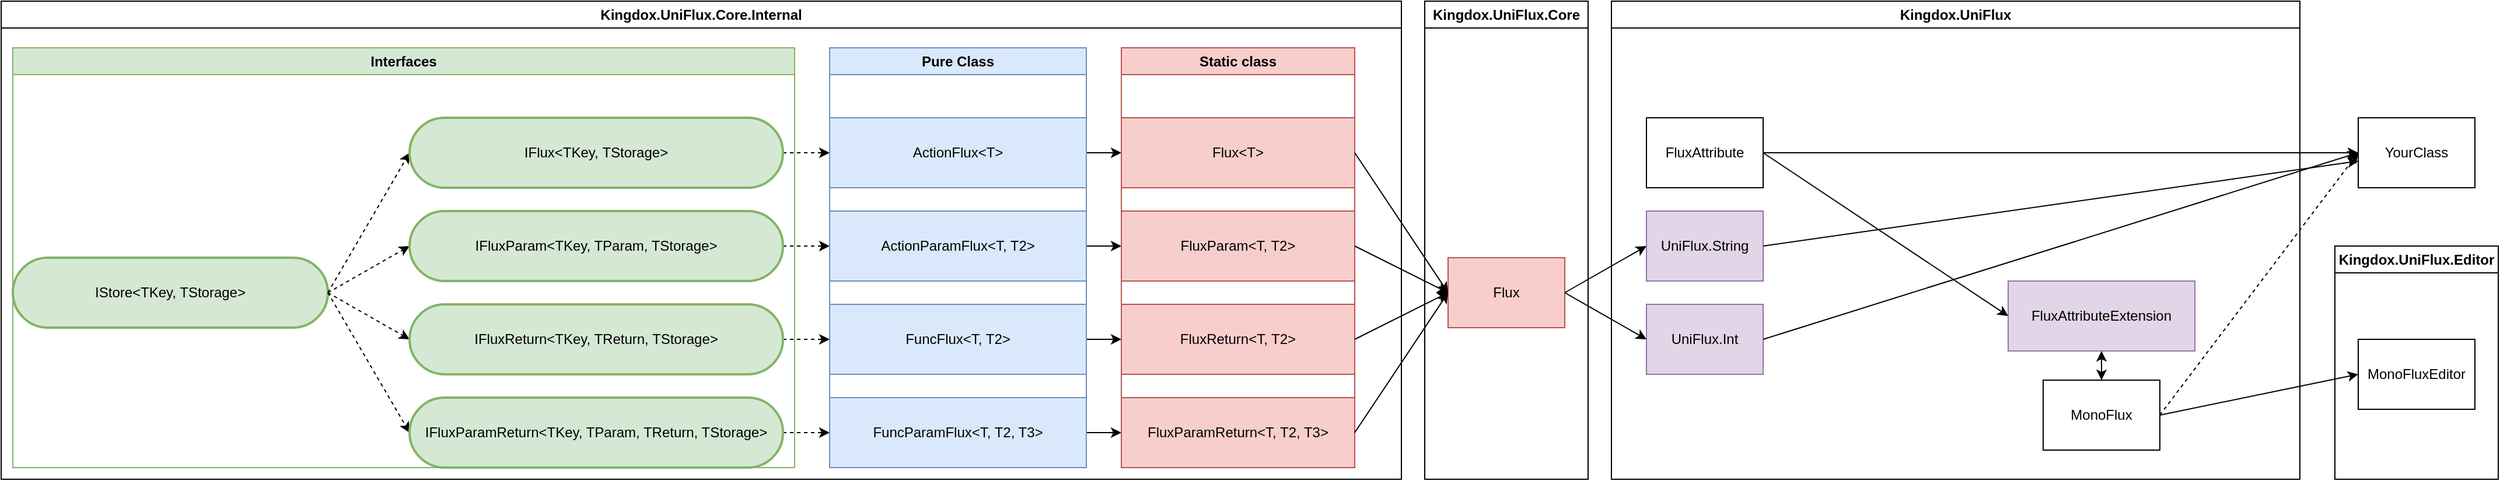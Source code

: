 <mxfile version="21.1.4" type="device">
  <diagram name="Page-1" id="AjHuZd5Q-5fPtrFU9uvx">
    <mxGraphModel dx="1493" dy="886" grid="1" gridSize="10" guides="1" tooltips="1" connect="1" arrows="1" fold="1" page="1" pageScale="1" pageWidth="850" pageHeight="1100" math="0" shadow="0">
      <root>
        <mxCell id="0" />
        <mxCell id="1" parent="0" />
        <mxCell id="zPwvJVCRFNVAX5RxwrGX-16" value="" style="edgeStyle=orthogonalEdgeStyle;rounded=0;orthogonalLoop=1;jettySize=auto;html=1;dashed=1;" parent="1" source="zPwvJVCRFNVAX5RxwrGX-7" target="zPwvJVCRFNVAX5RxwrGX-12" edge="1">
          <mxGeometry relative="1" as="geometry" />
        </mxCell>
        <mxCell id="zPwvJVCRFNVAX5RxwrGX-17" value="" style="edgeStyle=orthogonalEdgeStyle;rounded=0;orthogonalLoop=1;jettySize=auto;html=1;dashed=1;" parent="1" source="zPwvJVCRFNVAX5RxwrGX-8" target="zPwvJVCRFNVAX5RxwrGX-13" edge="1">
          <mxGeometry relative="1" as="geometry" />
        </mxCell>
        <mxCell id="zPwvJVCRFNVAX5RxwrGX-18" value="" style="edgeStyle=orthogonalEdgeStyle;rounded=0;orthogonalLoop=1;jettySize=auto;html=1;dashed=1;" parent="1" source="zPwvJVCRFNVAX5RxwrGX-9" target="zPwvJVCRFNVAX5RxwrGX-14" edge="1">
          <mxGeometry relative="1" as="geometry" />
        </mxCell>
        <mxCell id="zPwvJVCRFNVAX5RxwrGX-19" value="" style="edgeStyle=orthogonalEdgeStyle;rounded=0;orthogonalLoop=1;jettySize=auto;html=1;dashed=1;" parent="1" source="zPwvJVCRFNVAX5RxwrGX-10" target="zPwvJVCRFNVAX5RxwrGX-15" edge="1">
          <mxGeometry relative="1" as="geometry" />
        </mxCell>
        <mxCell id="zPwvJVCRFNVAX5RxwrGX-56" style="rounded=0;orthogonalLoop=1;jettySize=auto;html=1;entryX=0;entryY=0.5;entryDx=0;entryDy=0;exitX=1;exitY=0.5;exitDx=0;exitDy=0;" parent="1" source="zPwvJVCRFNVAX5RxwrGX-12" target="zPwvJVCRFNVAX5RxwrGX-4" edge="1">
          <mxGeometry relative="1" as="geometry" />
        </mxCell>
        <mxCell id="zPwvJVCRFNVAX5RxwrGX-12" value="ActionFlux&amp;lt;T&amp;gt;" style="rounded=1;whiteSpace=wrap;html=1;fillColor=#dae8fc;strokeColor=#6c8ebf;glass=0;shadow=0;arcSize=0;" parent="1" vertex="1">
          <mxGeometry x="740" y="140" width="220" height="60" as="geometry" />
        </mxCell>
        <mxCell id="zPwvJVCRFNVAX5RxwrGX-13" value="ActionParamFlux&amp;lt;T, T2&amp;gt;" style="rounded=0;whiteSpace=wrap;html=1;fillColor=#dae8fc;strokeColor=#6c8ebf;" parent="1" vertex="1">
          <mxGeometry x="740" y="220" width="220" height="60" as="geometry" />
        </mxCell>
        <mxCell id="zPwvJVCRFNVAX5RxwrGX-14" value="FuncFlux&amp;lt;T, T2&amp;gt;" style="rounded=0;whiteSpace=wrap;html=1;fillColor=#dae8fc;strokeColor=#6c8ebf;" parent="1" vertex="1">
          <mxGeometry x="740" y="300" width="220" height="60" as="geometry" />
        </mxCell>
        <mxCell id="zPwvJVCRFNVAX5RxwrGX-15" value="FuncParamFlux&amp;lt;T, T2, T3&amp;gt;" style="rounded=0;whiteSpace=wrap;html=1;fillColor=#dae8fc;strokeColor=#6c8ebf;" parent="1" vertex="1">
          <mxGeometry x="740" y="380" width="220" height="60" as="geometry" />
        </mxCell>
        <mxCell id="zPwvJVCRFNVAX5RxwrGX-59" value="" style="edgeStyle=none;orthogonalLoop=1;jettySize=auto;html=1;rounded=0;exitX=1;exitY=0.5;exitDx=0;exitDy=0;entryX=0;entryY=0.5;entryDx=0;entryDy=0;" parent="1" source="zPwvJVCRFNVAX5RxwrGX-13" target="zPwvJVCRFNVAX5RxwrGX-5" edge="1">
          <mxGeometry width="80" relative="1" as="geometry">
            <mxPoint x="1260" y="300" as="sourcePoint" />
            <mxPoint x="1340" y="300" as="targetPoint" />
            <Array as="points" />
          </mxGeometry>
        </mxCell>
        <mxCell id="zPwvJVCRFNVAX5RxwrGX-60" value="" style="edgeStyle=none;orthogonalLoop=1;jettySize=auto;html=1;rounded=0;exitX=1;exitY=0.5;exitDx=0;exitDy=0;entryX=0;entryY=0.5;entryDx=0;entryDy=0;" parent="1" source="zPwvJVCRFNVAX5RxwrGX-14" target="6YCAd8FIzps4Sk24OiGi-20" edge="1">
          <mxGeometry width="80" relative="1" as="geometry">
            <mxPoint x="1030" y="500" as="sourcePoint" />
            <mxPoint x="1110" y="500" as="targetPoint" />
            <Array as="points" />
          </mxGeometry>
        </mxCell>
        <mxCell id="zPwvJVCRFNVAX5RxwrGX-61" value="" style="edgeStyle=none;orthogonalLoop=1;jettySize=auto;html=1;rounded=0;exitX=1;exitY=0.5;exitDx=0;exitDy=0;entryX=0;entryY=0.5;entryDx=0;entryDy=0;" parent="1" source="zPwvJVCRFNVAX5RxwrGX-15" target="zPwvJVCRFNVAX5RxwrGX-6" edge="1">
          <mxGeometry width="80" relative="1" as="geometry">
            <mxPoint x="1150" y="450" as="sourcePoint" />
            <mxPoint x="1230" y="450" as="targetPoint" />
            <Array as="points" />
          </mxGeometry>
        </mxCell>
        <mxCell id="zPwvJVCRFNVAX5RxwrGX-62" value="Pure Class" style="swimlane;whiteSpace=wrap;html=1;fillColor=#dae8fc;strokeColor=#6c8ebf;" parent="1" vertex="1">
          <mxGeometry x="740" y="80" width="220" height="360" as="geometry" />
        </mxCell>
        <mxCell id="zPwvJVCRFNVAX5RxwrGX-63" value="Interfaces" style="swimlane;whiteSpace=wrap;html=1;fillColor=#d5e8d4;strokeColor=#82b366;" parent="1" vertex="1">
          <mxGeometry x="40" y="80" width="670" height="360" as="geometry" />
        </mxCell>
        <mxCell id="6YCAd8FIzps4Sk24OiGi-3" value="IStore&amp;lt;TKey, TStorage&lt;span style=&quot;background-color: initial;&quot;&gt;&amp;gt;&lt;/span&gt;" style="rounded=1;whiteSpace=wrap;html=1;glass=0;shadow=0;fillColor=#d5e8d4;strokeColor=#82b366;fillStyle=auto;strokeWidth=2;perimeterSpacing=0;arcSize=50;" vertex="1" parent="zPwvJVCRFNVAX5RxwrGX-63">
          <mxGeometry y="180" width="270" height="60" as="geometry" />
        </mxCell>
        <mxCell id="6YCAd8FIzps4Sk24OiGi-6" value="" style="edgeStyle=none;orthogonalLoop=1;jettySize=auto;html=1;rounded=0;exitX=1;exitY=0.5;exitDx=0;exitDy=0;entryX=0;entryY=0.5;entryDx=0;entryDy=0;dashed=1;" edge="1" parent="1" source="6YCAd8FIzps4Sk24OiGi-3" target="zPwvJVCRFNVAX5RxwrGX-10">
          <mxGeometry width="80" relative="1" as="geometry">
            <mxPoint x="490" y="510" as="sourcePoint" />
            <mxPoint x="570" y="510" as="targetPoint" />
            <Array as="points" />
          </mxGeometry>
        </mxCell>
        <mxCell id="6YCAd8FIzps4Sk24OiGi-7" value="" style="edgeStyle=none;orthogonalLoop=1;jettySize=auto;html=1;rounded=0;exitX=1;exitY=0.5;exitDx=0;exitDy=0;entryX=0;entryY=0.5;entryDx=0;entryDy=0;dashed=1;" edge="1" parent="1" source="6YCAd8FIzps4Sk24OiGi-3" target="zPwvJVCRFNVAX5RxwrGX-9">
          <mxGeometry width="80" relative="1" as="geometry">
            <mxPoint x="500" y="510" as="sourcePoint" />
            <mxPoint x="580" y="510" as="targetPoint" />
            <Array as="points" />
          </mxGeometry>
        </mxCell>
        <mxCell id="6YCAd8FIzps4Sk24OiGi-8" value="" style="edgeStyle=none;orthogonalLoop=1;jettySize=auto;html=1;rounded=0;exitX=1;exitY=0.5;exitDx=0;exitDy=0;entryX=0;entryY=0.5;entryDx=0;entryDy=0;dashed=1;" edge="1" parent="1" source="6YCAd8FIzps4Sk24OiGi-3" target="zPwvJVCRFNVAX5RxwrGX-8">
          <mxGeometry width="80" relative="1" as="geometry">
            <mxPoint x="590" y="640" as="sourcePoint" />
            <mxPoint x="670" y="640" as="targetPoint" />
            <Array as="points" />
          </mxGeometry>
        </mxCell>
        <mxCell id="6YCAd8FIzps4Sk24OiGi-9" value="" style="edgeStyle=none;orthogonalLoop=1;jettySize=auto;html=1;rounded=0;exitX=1;exitY=0.5;exitDx=0;exitDy=0;entryX=0;entryY=0.5;entryDx=0;entryDy=0;dashed=1;" edge="1" parent="1" source="6YCAd8FIzps4Sk24OiGi-3" target="zPwvJVCRFNVAX5RxwrGX-7">
          <mxGeometry width="80" relative="1" as="geometry">
            <mxPoint x="470" y="500" as="sourcePoint" />
            <mxPoint x="550" y="500" as="targetPoint" />
            <Array as="points" />
          </mxGeometry>
        </mxCell>
        <mxCell id="6YCAd8FIzps4Sk24OiGi-17" value="Kingdox.UniFlux.Core.Internal" style="swimlane;whiteSpace=wrap;html=1;" vertex="1" parent="1">
          <mxGeometry x="30" y="40" width="1200" height="410" as="geometry" />
        </mxCell>
        <mxCell id="zPwvJVCRFNVAX5RxwrGX-7" value="IFlux&amp;lt;TKey&lt;span style=&quot;background-color: initial;&quot;&gt;,&amp;nbsp;&lt;/span&gt;&lt;span style=&quot;background-color: initial;&quot;&gt;TStorage&lt;/span&gt;&lt;span style=&quot;background-color: initial;&quot;&gt;&amp;gt;&lt;/span&gt;" style="rounded=1;whiteSpace=wrap;html=1;glass=0;shadow=0;fillColor=#d5e8d4;strokeColor=#82b366;fillStyle=auto;strokeWidth=2;perimeterSpacing=0;arcSize=50;" parent="6YCAd8FIzps4Sk24OiGi-17" vertex="1">
          <mxGeometry x="350" y="100" width="320" height="60" as="geometry" />
        </mxCell>
        <mxCell id="zPwvJVCRFNVAX5RxwrGX-8" value="IFluxParam&amp;lt;TKey, TParam, TStorage&amp;gt;" style="rounded=1;whiteSpace=wrap;html=1;glass=0;shadow=0;fillColor=#d5e8d4;strokeColor=#82b366;fillStyle=auto;strokeWidth=2;perimeterSpacing=0;arcSize=50;" parent="6YCAd8FIzps4Sk24OiGi-17" vertex="1">
          <mxGeometry x="350" y="180" width="320" height="60" as="geometry" />
        </mxCell>
        <mxCell id="zPwvJVCRFNVAX5RxwrGX-9" value="IFluxReturn&amp;lt;TKey, TReturn, TStorage&amp;gt;" style="rounded=1;whiteSpace=wrap;html=1;glass=0;shadow=0;fillColor=#d5e8d4;strokeColor=#82b366;fillStyle=auto;strokeWidth=2;perimeterSpacing=0;arcSize=50;" parent="6YCAd8FIzps4Sk24OiGi-17" vertex="1">
          <mxGeometry x="350" y="260" width="320" height="60" as="geometry" />
        </mxCell>
        <mxCell id="zPwvJVCRFNVAX5RxwrGX-10" value="IFluxParamReturn&amp;lt;TKey, TParam, TReturn, TStorage&amp;gt;" style="rounded=1;whiteSpace=wrap;html=1;glass=0;shadow=0;fillColor=#d5e8d4;strokeColor=#82b366;fillStyle=auto;strokeWidth=2;perimeterSpacing=0;arcSize=50;" parent="6YCAd8FIzps4Sk24OiGi-17" vertex="1">
          <mxGeometry x="350" y="340" width="320" height="60" as="geometry" />
        </mxCell>
        <mxCell id="6YCAd8FIzps4Sk24OiGi-21" value="Static class" style="swimlane;whiteSpace=wrap;html=1;fillColor=#f8cecc;strokeColor=#b85450;" vertex="1" parent="6YCAd8FIzps4Sk24OiGi-17">
          <mxGeometry x="960" y="40" width="200" height="360" as="geometry" />
        </mxCell>
        <mxCell id="zPwvJVCRFNVAX5RxwrGX-4" value="Flux&amp;lt;T&amp;gt;" style="rounded=0;whiteSpace=wrap;html=1;fillColor=#f8cecc;strokeColor=#b85450;" parent="6YCAd8FIzps4Sk24OiGi-21" vertex="1">
          <mxGeometry y="60" width="200" height="60" as="geometry" />
        </mxCell>
        <mxCell id="zPwvJVCRFNVAX5RxwrGX-5" value="FluxParam&amp;lt;T, T2&amp;gt;" style="rounded=0;whiteSpace=wrap;html=1;fillColor=#f8cecc;strokeColor=#b85450;" parent="6YCAd8FIzps4Sk24OiGi-21" vertex="1">
          <mxGeometry y="140" width="200" height="60" as="geometry" />
        </mxCell>
        <mxCell id="zPwvJVCRFNVAX5RxwrGX-6" value="FluxParamReturn&amp;lt;T, T2, T3&amp;gt;" style="rounded=0;whiteSpace=wrap;html=1;fillColor=#f8cecc;strokeColor=#b85450;" parent="6YCAd8FIzps4Sk24OiGi-21" vertex="1">
          <mxGeometry y="300" width="200" height="60" as="geometry" />
        </mxCell>
        <mxCell id="6YCAd8FIzps4Sk24OiGi-20" value="FluxReturn&amp;lt;T, T2&amp;gt;" style="rounded=0;whiteSpace=wrap;html=1;fillColor=#f8cecc;strokeColor=#b85450;" vertex="1" parent="6YCAd8FIzps4Sk24OiGi-21">
          <mxGeometry y="220" width="200" height="60" as="geometry" />
        </mxCell>
        <mxCell id="6YCAd8FIzps4Sk24OiGi-18" value="Kingdox.UniFlux.Core" style="swimlane;whiteSpace=wrap;html=1;" vertex="1" parent="1">
          <mxGeometry x="1250" y="40" width="140" height="410" as="geometry" />
        </mxCell>
        <mxCell id="6YCAd8FIzps4Sk24OiGi-22" value="Flux" style="rounded=0;whiteSpace=wrap;html=1;fillColor=#f8cecc;strokeColor=#b85450;" vertex="1" parent="6YCAd8FIzps4Sk24OiGi-18">
          <mxGeometry x="20" y="220" width="100" height="60" as="geometry" />
        </mxCell>
        <mxCell id="6YCAd8FIzps4Sk24OiGi-19" value="Kingdox.UniFlux" style="swimlane;whiteSpace=wrap;html=1;" vertex="1" parent="1">
          <mxGeometry x="1410" y="40" width="590" height="410" as="geometry" />
        </mxCell>
        <mxCell id="6YCAd8FIzps4Sk24OiGi-29" value="MonoFlux" style="rounded=0;whiteSpace=wrap;html=1;" vertex="1" parent="6YCAd8FIzps4Sk24OiGi-19">
          <mxGeometry x="370" y="325" width="100" height="60" as="geometry" />
        </mxCell>
        <mxCell id="6YCAd8FIzps4Sk24OiGi-35" value="FluxAttribute" style="rounded=0;whiteSpace=wrap;html=1;" vertex="1" parent="6YCAd8FIzps4Sk24OiGi-19">
          <mxGeometry x="30" y="100" width="100" height="60" as="geometry" />
        </mxCell>
        <mxCell id="6YCAd8FIzps4Sk24OiGi-38" value="" style="edgeStyle=none;orthogonalLoop=1;jettySize=auto;html=1;rounded=0;startArrow=classic;startFill=1;" edge="1" parent="6YCAd8FIzps4Sk24OiGi-19" source="6YCAd8FIzps4Sk24OiGi-31" target="6YCAd8FIzps4Sk24OiGi-29">
          <mxGeometry width="80" relative="1" as="geometry">
            <mxPoint x="380" y="265" as="sourcePoint" />
            <mxPoint x="460" y="265" as="targetPoint" />
            <Array as="points" />
          </mxGeometry>
        </mxCell>
        <mxCell id="6YCAd8FIzps4Sk24OiGi-39" value="" style="edgeStyle=none;orthogonalLoop=1;jettySize=auto;html=1;rounded=0;entryX=0;entryY=0.5;entryDx=0;entryDy=0;exitX=1;exitY=0.5;exitDx=0;exitDy=0;" edge="1" parent="6YCAd8FIzps4Sk24OiGi-19" source="6YCAd8FIzps4Sk24OiGi-35" target="6YCAd8FIzps4Sk24OiGi-31">
          <mxGeometry width="80" relative="1" as="geometry">
            <mxPoint x="240" y="240" as="sourcePoint" />
            <mxPoint x="400" y="200" as="targetPoint" />
            <Array as="points" />
          </mxGeometry>
        </mxCell>
        <mxCell id="6YCAd8FIzps4Sk24OiGi-31" value="FluxAttributeExtension" style="rounded=0;whiteSpace=wrap;html=1;fillColor=#e1d5e7;strokeColor=#9673a6;" vertex="1" parent="6YCAd8FIzps4Sk24OiGi-19">
          <mxGeometry x="340" y="240" width="160" height="60" as="geometry" />
        </mxCell>
        <mxCell id="6YCAd8FIzps4Sk24OiGi-27" value="UniFlux.String" style="rounded=0;whiteSpace=wrap;html=1;fillColor=#e1d5e7;strokeColor=#9673a6;" vertex="1" parent="6YCAd8FIzps4Sk24OiGi-19">
          <mxGeometry x="30" y="180" width="100" height="60" as="geometry" />
        </mxCell>
        <mxCell id="6YCAd8FIzps4Sk24OiGi-28" value="UniFlux.Int" style="rounded=0;whiteSpace=wrap;html=1;fillColor=#e1d5e7;strokeColor=#9673a6;" vertex="1" parent="6YCAd8FIzps4Sk24OiGi-19">
          <mxGeometry x="30" y="260" width="100" height="60" as="geometry" />
        </mxCell>
        <mxCell id="6YCAd8FIzps4Sk24OiGi-23" value="" style="edgeStyle=none;orthogonalLoop=1;jettySize=auto;html=1;rounded=0;exitX=1;exitY=0.5;exitDx=0;exitDy=0;entryX=0;entryY=0.5;entryDx=0;entryDy=0;" edge="1" parent="1" source="zPwvJVCRFNVAX5RxwrGX-4" target="6YCAd8FIzps4Sk24OiGi-22">
          <mxGeometry width="80" relative="1" as="geometry">
            <mxPoint x="1160" y="520" as="sourcePoint" />
            <mxPoint x="1240" y="520" as="targetPoint" />
            <Array as="points" />
          </mxGeometry>
        </mxCell>
        <mxCell id="6YCAd8FIzps4Sk24OiGi-24" value="" style="edgeStyle=none;orthogonalLoop=1;jettySize=auto;html=1;rounded=0;exitX=1;exitY=0.5;exitDx=0;exitDy=0;entryX=0;entryY=0.5;entryDx=0;entryDy=0;" edge="1" parent="1" source="zPwvJVCRFNVAX5RxwrGX-5" target="6YCAd8FIzps4Sk24OiGi-22">
          <mxGeometry width="80" relative="1" as="geometry">
            <mxPoint x="1200" y="500" as="sourcePoint" />
            <mxPoint x="1280" y="500" as="targetPoint" />
            <Array as="points" />
          </mxGeometry>
        </mxCell>
        <mxCell id="6YCAd8FIzps4Sk24OiGi-25" value="" style="edgeStyle=none;orthogonalLoop=1;jettySize=auto;html=1;rounded=0;exitX=1;exitY=0.5;exitDx=0;exitDy=0;entryX=0;entryY=0.5;entryDx=0;entryDy=0;" edge="1" parent="1" source="6YCAd8FIzps4Sk24OiGi-20" target="6YCAd8FIzps4Sk24OiGi-22">
          <mxGeometry width="80" relative="1" as="geometry">
            <mxPoint x="1180" y="520" as="sourcePoint" />
            <mxPoint x="1260" y="520" as="targetPoint" />
            <Array as="points" />
          </mxGeometry>
        </mxCell>
        <mxCell id="6YCAd8FIzps4Sk24OiGi-26" value="" style="edgeStyle=none;orthogonalLoop=1;jettySize=auto;html=1;rounded=0;exitX=1;exitY=0.5;exitDx=0;exitDy=0;entryX=0;entryY=0.5;entryDx=0;entryDy=0;" edge="1" parent="1" source="zPwvJVCRFNVAX5RxwrGX-6" target="6YCAd8FIzps4Sk24OiGi-22">
          <mxGeometry width="80" relative="1" as="geometry">
            <mxPoint x="1180" y="540" as="sourcePoint" />
            <mxPoint x="1260" y="540" as="targetPoint" />
            <Array as="points" />
          </mxGeometry>
        </mxCell>
        <mxCell id="6YCAd8FIzps4Sk24OiGi-32" value="" style="edgeStyle=none;orthogonalLoop=1;jettySize=auto;html=1;rounded=0;exitX=1;exitY=0.5;exitDx=0;exitDy=0;entryX=0;entryY=0.5;entryDx=0;entryDy=0;" edge="1" parent="1" source="6YCAd8FIzps4Sk24OiGi-22" target="6YCAd8FIzps4Sk24OiGi-27">
          <mxGeometry width="80" relative="1" as="geometry">
            <mxPoint x="1450" y="340" as="sourcePoint" />
            <mxPoint x="1530" y="340" as="targetPoint" />
            <Array as="points" />
          </mxGeometry>
        </mxCell>
        <mxCell id="6YCAd8FIzps4Sk24OiGi-33" value="" style="edgeStyle=none;orthogonalLoop=1;jettySize=auto;html=1;rounded=0;exitX=1;exitY=0.5;exitDx=0;exitDy=0;entryX=0;entryY=0.5;entryDx=0;entryDy=0;" edge="1" parent="1" source="6YCAd8FIzps4Sk24OiGi-22" target="6YCAd8FIzps4Sk24OiGi-28">
          <mxGeometry width="80" relative="1" as="geometry">
            <mxPoint x="1450" y="320" as="sourcePoint" />
            <mxPoint x="1530" y="270" as="targetPoint" />
            <Array as="points" />
          </mxGeometry>
        </mxCell>
        <mxCell id="6YCAd8FIzps4Sk24OiGi-36" value="Kingdox.UniFlux.Editor" style="swimlane;whiteSpace=wrap;html=1;" vertex="1" parent="1">
          <mxGeometry x="2030" y="250" width="140" height="200" as="geometry" />
        </mxCell>
        <mxCell id="6YCAd8FIzps4Sk24OiGi-37" value="MonoFluxEditor" style="rounded=0;whiteSpace=wrap;html=1;" vertex="1" parent="6YCAd8FIzps4Sk24OiGi-36">
          <mxGeometry x="20" y="80" width="100" height="60" as="geometry" />
        </mxCell>
        <mxCell id="6YCAd8FIzps4Sk24OiGi-42" value="" style="edgeStyle=none;orthogonalLoop=1;jettySize=auto;html=1;rounded=0;exitX=1;exitY=0.5;exitDx=0;exitDy=0;entryX=0;entryY=0.5;entryDx=0;entryDy=0;" edge="1" parent="1" source="6YCAd8FIzps4Sk24OiGi-29" target="6YCAd8FIzps4Sk24OiGi-37">
          <mxGeometry width="80" relative="1" as="geometry">
            <mxPoint x="1950" y="270" as="sourcePoint" />
            <mxPoint x="2030" y="270" as="targetPoint" />
            <Array as="points" />
          </mxGeometry>
        </mxCell>
        <mxCell id="6YCAd8FIzps4Sk24OiGi-43" value="YourClass" style="rounded=0;whiteSpace=wrap;html=1;" vertex="1" parent="1">
          <mxGeometry x="2050" y="140" width="100" height="60" as="geometry" />
        </mxCell>
        <mxCell id="6YCAd8FIzps4Sk24OiGi-44" value="" style="edgeStyle=none;orthogonalLoop=1;jettySize=auto;html=1;rounded=0;exitX=1;exitY=0.5;exitDx=0;exitDy=0;entryX=0;entryY=0.5;entryDx=0;entryDy=0;dashed=1;" edge="1" parent="1" source="6YCAd8FIzps4Sk24OiGi-29" target="6YCAd8FIzps4Sk24OiGi-43">
          <mxGeometry width="80" relative="1" as="geometry">
            <mxPoint x="2000" y="190" as="sourcePoint" />
            <mxPoint x="2080" y="190" as="targetPoint" />
            <Array as="points" />
          </mxGeometry>
        </mxCell>
        <mxCell id="6YCAd8FIzps4Sk24OiGi-45" value="" style="edgeStyle=none;orthogonalLoop=1;jettySize=auto;html=1;rounded=0;exitX=1;exitY=0.5;exitDx=0;exitDy=0;" edge="1" parent="1" source="6YCAd8FIzps4Sk24OiGi-35" target="6YCAd8FIzps4Sk24OiGi-43">
          <mxGeometry width="80" relative="1" as="geometry">
            <mxPoint x="1610" y="130" as="sourcePoint" />
            <mxPoint x="1690" y="130" as="targetPoint" />
            <Array as="points" />
          </mxGeometry>
        </mxCell>
        <mxCell id="6YCAd8FIzps4Sk24OiGi-46" value="" style="edgeStyle=none;orthogonalLoop=1;jettySize=auto;html=1;rounded=0;exitX=1;exitY=0.5;exitDx=0;exitDy=0;" edge="1" parent="1" source="6YCAd8FIzps4Sk24OiGi-27" target="6YCAd8FIzps4Sk24OiGi-43">
          <mxGeometry width="80" relative="1" as="geometry">
            <mxPoint x="1650" y="320" as="sourcePoint" />
            <mxPoint x="1730" y="320" as="targetPoint" />
            <Array as="points" />
          </mxGeometry>
        </mxCell>
        <mxCell id="6YCAd8FIzps4Sk24OiGi-48" value="" style="edgeStyle=none;orthogonalLoop=1;jettySize=auto;html=1;rounded=0;exitX=1;exitY=0.5;exitDx=0;exitDy=0;entryX=0;entryY=0.5;entryDx=0;entryDy=0;" edge="1" parent="1" source="6YCAd8FIzps4Sk24OiGi-28" target="6YCAd8FIzps4Sk24OiGi-43">
          <mxGeometry width="80" relative="1" as="geometry">
            <mxPoint x="1580" y="350" as="sourcePoint" />
            <mxPoint x="1660" y="350" as="targetPoint" />
            <Array as="points" />
          </mxGeometry>
        </mxCell>
      </root>
    </mxGraphModel>
  </diagram>
</mxfile>
